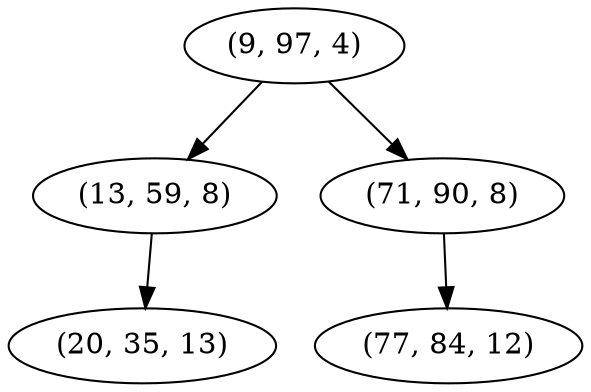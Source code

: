 digraph tree {
    "(9, 97, 4)";
    "(13, 59, 8)";
    "(20, 35, 13)";
    "(71, 90, 8)";
    "(77, 84, 12)";
    "(9, 97, 4)" -> "(13, 59, 8)";
    "(9, 97, 4)" -> "(71, 90, 8)";
    "(13, 59, 8)" -> "(20, 35, 13)";
    "(71, 90, 8)" -> "(77, 84, 12)";
}
